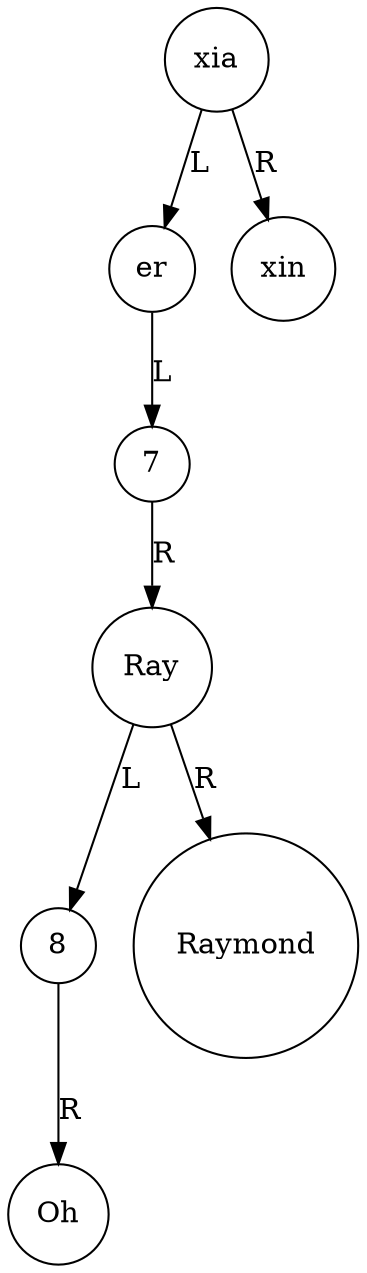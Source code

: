 digraph BST {
    node [shape=circle];
    "xia" -> "er" [label="L"];
    "er" -> "7" [label="L"];
    "7" -> "Ray" [label="R"];
    "Ray" -> "8" [label="L"];
    "8" -> "Oh" [label="R"];
    "Oh";
    "Ray" -> "Raymond" [label="R"];
    "Raymond";
    "xia" -> "xin" [label="R"];
    "xin";
}
